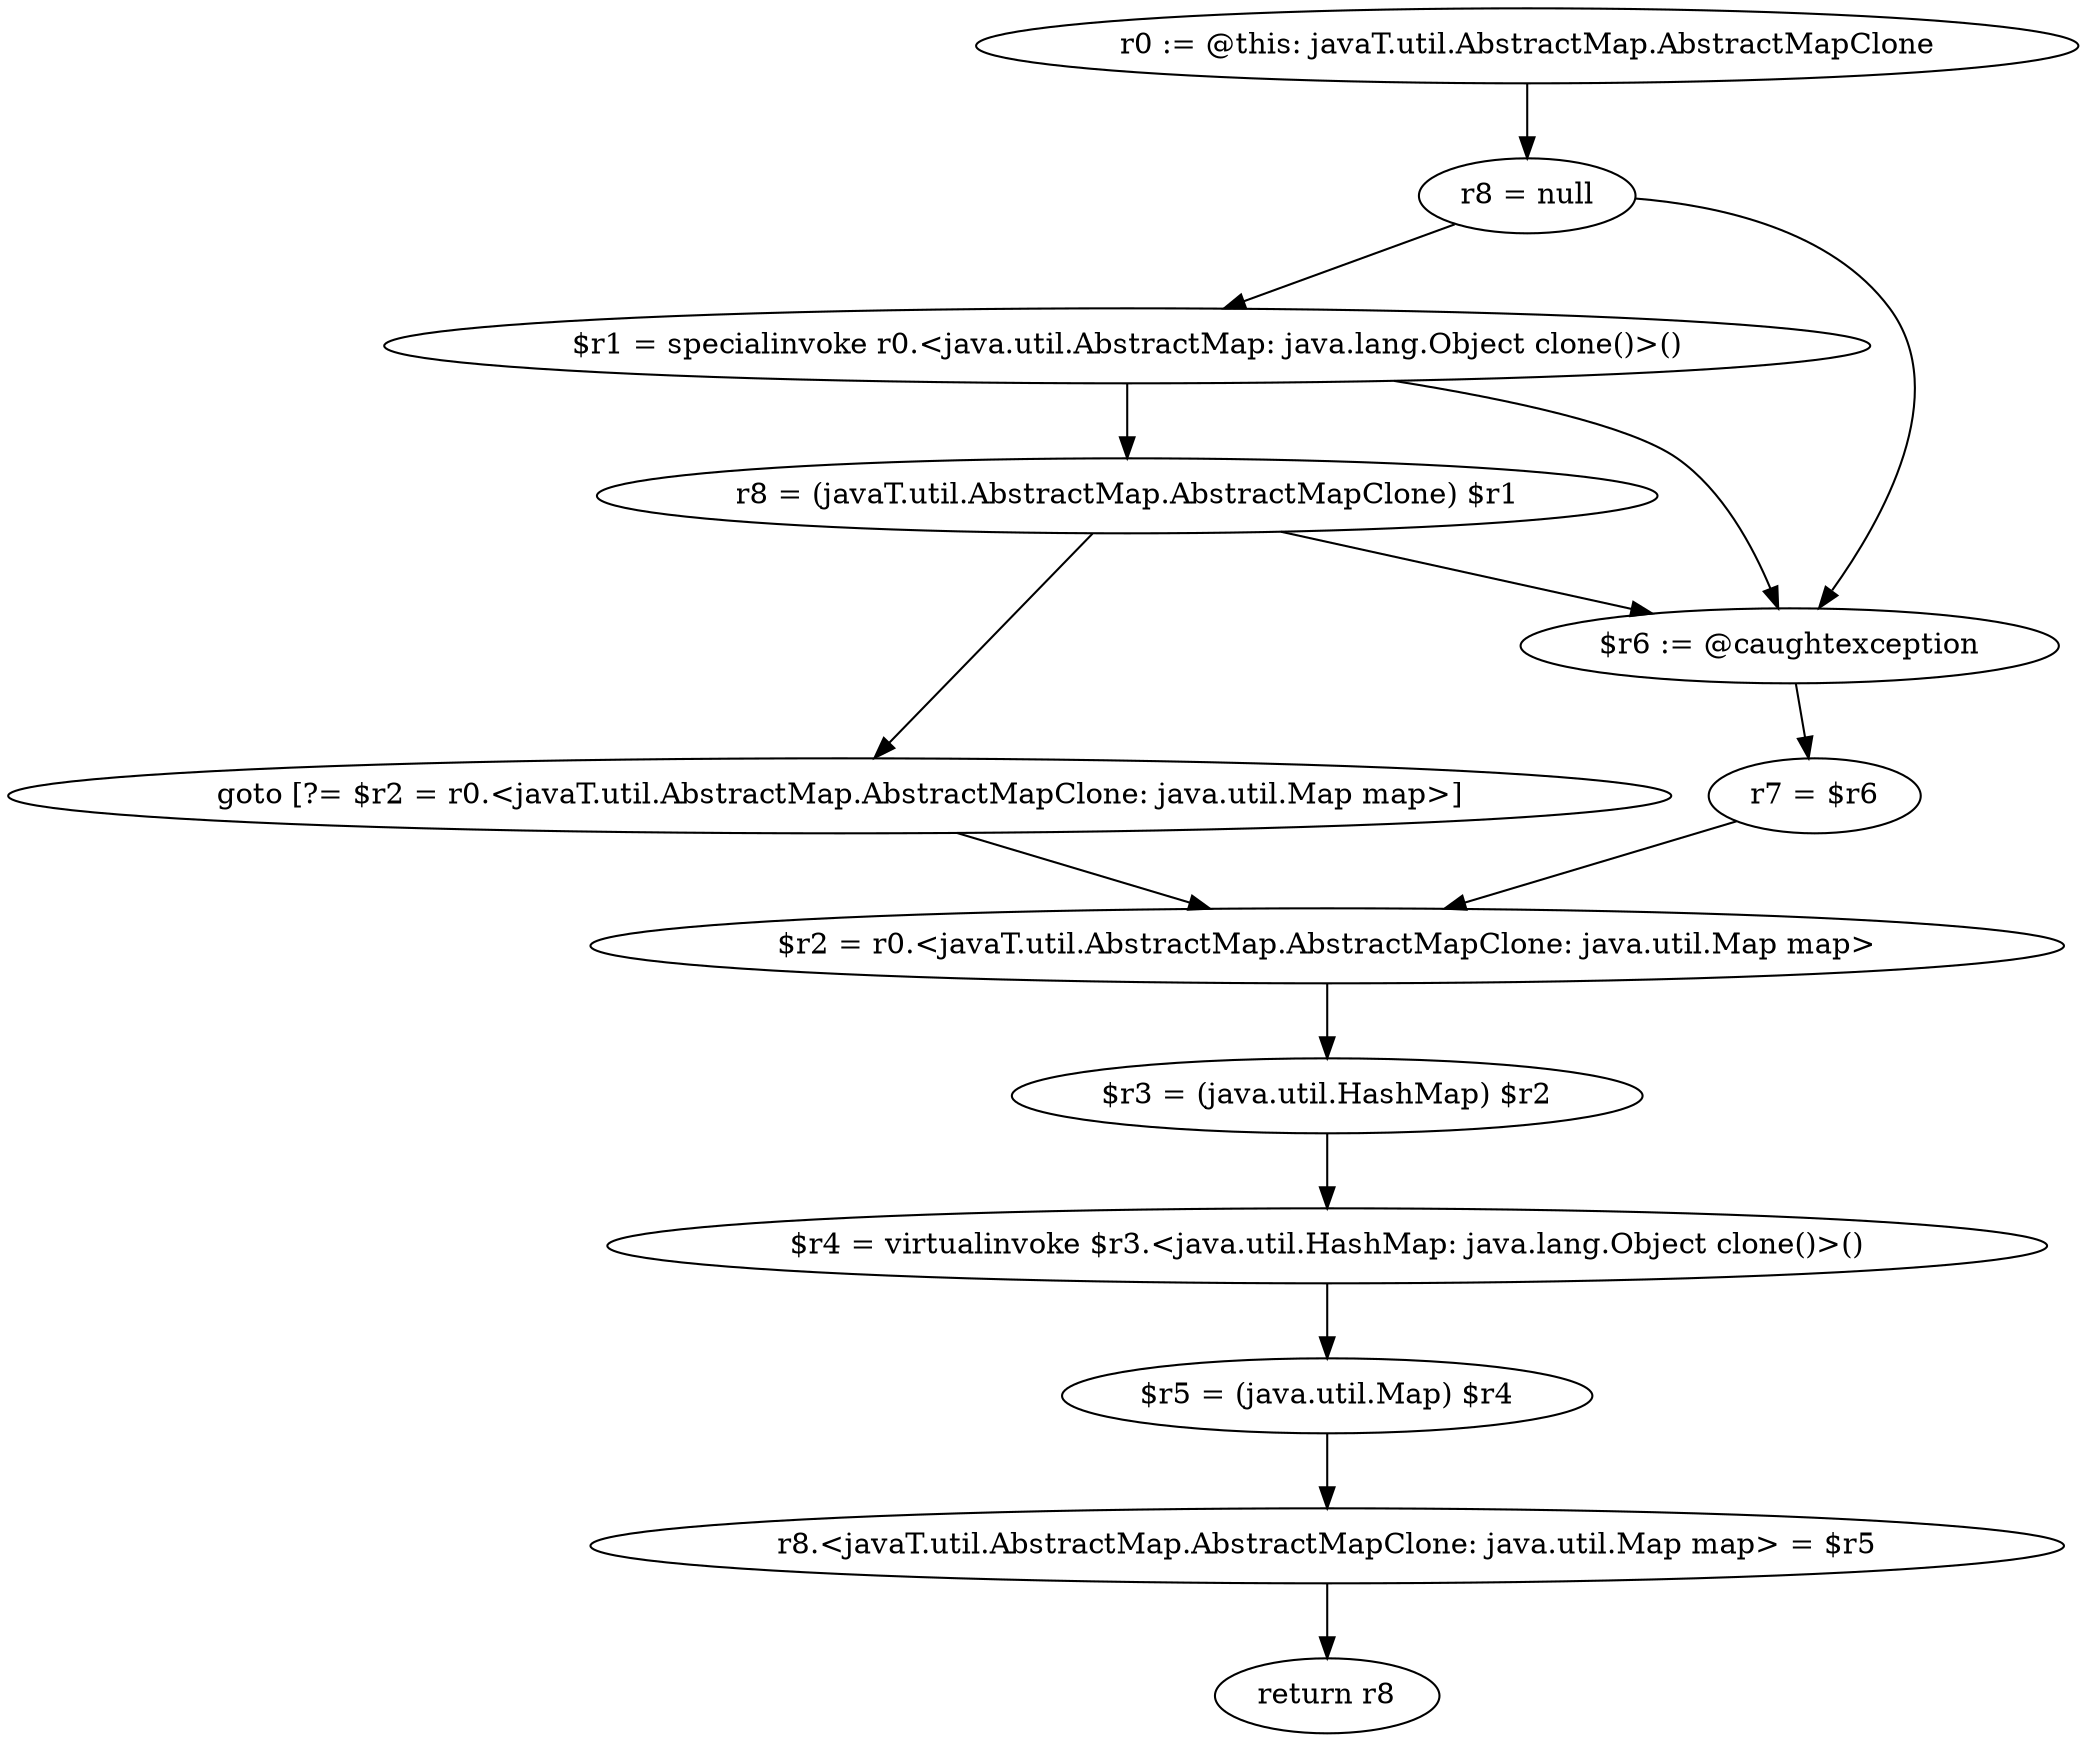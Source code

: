 digraph "unitGraph" {
    "r0 := @this: javaT.util.AbstractMap.AbstractMapClone"
    "r8 = null"
    "$r1 = specialinvoke r0.<java.util.AbstractMap: java.lang.Object clone()>()"
    "r8 = (javaT.util.AbstractMap.AbstractMapClone) $r1"
    "goto [?= $r2 = r0.<javaT.util.AbstractMap.AbstractMapClone: java.util.Map map>]"
    "$r6 := @caughtexception"
    "r7 = $r6"
    "$r2 = r0.<javaT.util.AbstractMap.AbstractMapClone: java.util.Map map>"
    "$r3 = (java.util.HashMap) $r2"
    "$r4 = virtualinvoke $r3.<java.util.HashMap: java.lang.Object clone()>()"
    "$r5 = (java.util.Map) $r4"
    "r8.<javaT.util.AbstractMap.AbstractMapClone: java.util.Map map> = $r5"
    "return r8"
    "r0 := @this: javaT.util.AbstractMap.AbstractMapClone"->"r8 = null";
    "r8 = null"->"$r1 = specialinvoke r0.<java.util.AbstractMap: java.lang.Object clone()>()";
    "r8 = null"->"$r6 := @caughtexception";
    "$r1 = specialinvoke r0.<java.util.AbstractMap: java.lang.Object clone()>()"->"r8 = (javaT.util.AbstractMap.AbstractMapClone) $r1";
    "$r1 = specialinvoke r0.<java.util.AbstractMap: java.lang.Object clone()>()"->"$r6 := @caughtexception";
    "r8 = (javaT.util.AbstractMap.AbstractMapClone) $r1"->"goto [?= $r2 = r0.<javaT.util.AbstractMap.AbstractMapClone: java.util.Map map>]";
    "r8 = (javaT.util.AbstractMap.AbstractMapClone) $r1"->"$r6 := @caughtexception";
    "goto [?= $r2 = r0.<javaT.util.AbstractMap.AbstractMapClone: java.util.Map map>]"->"$r2 = r0.<javaT.util.AbstractMap.AbstractMapClone: java.util.Map map>";
    "$r6 := @caughtexception"->"r7 = $r6";
    "r7 = $r6"->"$r2 = r0.<javaT.util.AbstractMap.AbstractMapClone: java.util.Map map>";
    "$r2 = r0.<javaT.util.AbstractMap.AbstractMapClone: java.util.Map map>"->"$r3 = (java.util.HashMap) $r2";
    "$r3 = (java.util.HashMap) $r2"->"$r4 = virtualinvoke $r3.<java.util.HashMap: java.lang.Object clone()>()";
    "$r4 = virtualinvoke $r3.<java.util.HashMap: java.lang.Object clone()>()"->"$r5 = (java.util.Map) $r4";
    "$r5 = (java.util.Map) $r4"->"r8.<javaT.util.AbstractMap.AbstractMapClone: java.util.Map map> = $r5";
    "r8.<javaT.util.AbstractMap.AbstractMapClone: java.util.Map map> = $r5"->"return r8";
}
